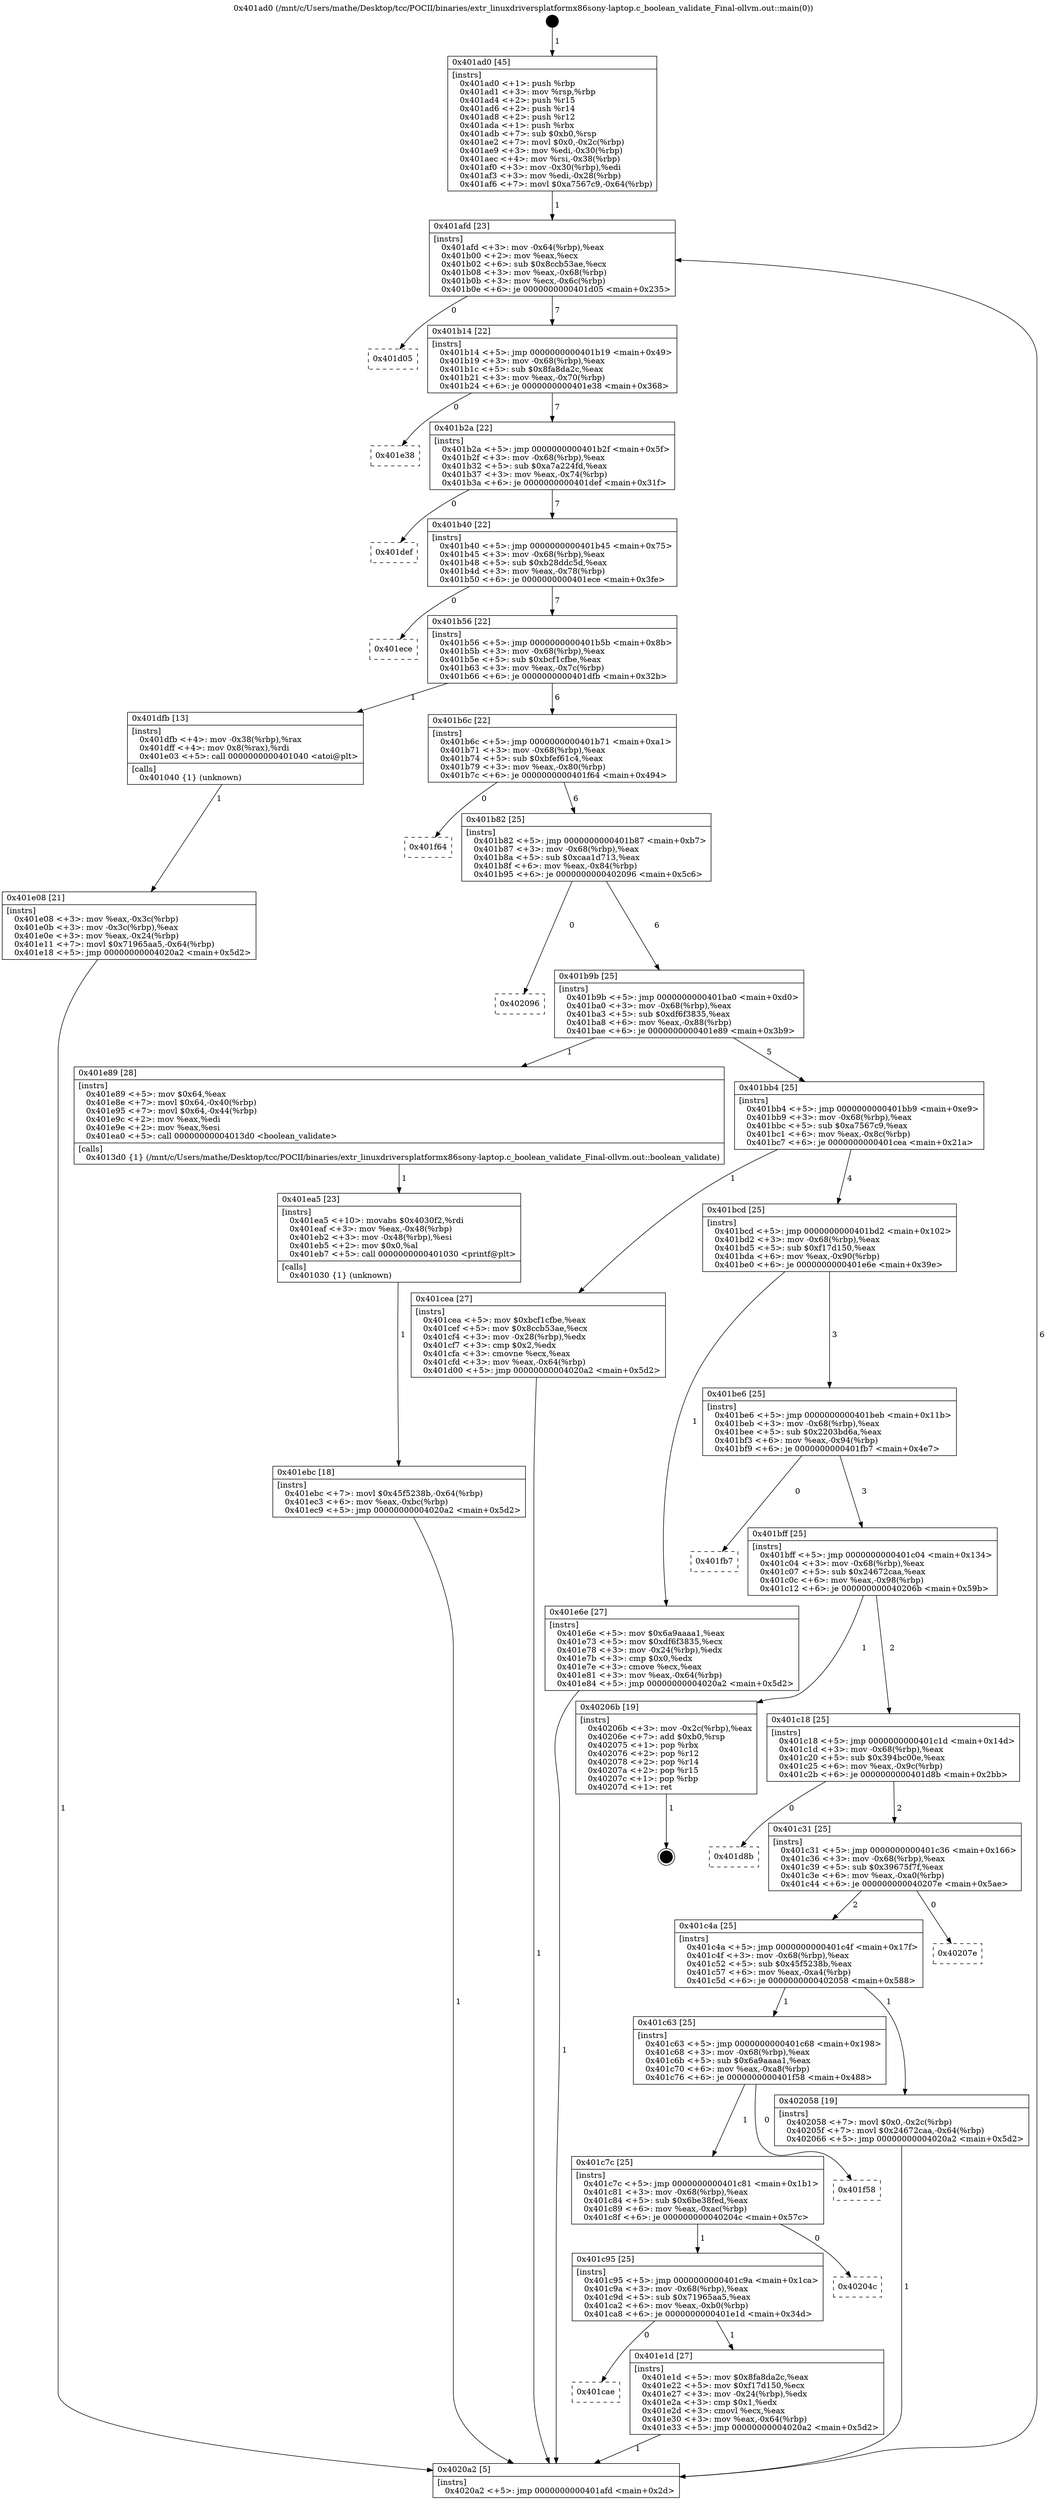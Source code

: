 digraph "0x401ad0" {
  label = "0x401ad0 (/mnt/c/Users/mathe/Desktop/tcc/POCII/binaries/extr_linuxdriversplatformx86sony-laptop.c_boolean_validate_Final-ollvm.out::main(0))"
  labelloc = "t"
  node[shape=record]

  Entry [label="",width=0.3,height=0.3,shape=circle,fillcolor=black,style=filled]
  "0x401afd" [label="{
     0x401afd [23]\l
     | [instrs]\l
     &nbsp;&nbsp;0x401afd \<+3\>: mov -0x64(%rbp),%eax\l
     &nbsp;&nbsp;0x401b00 \<+2\>: mov %eax,%ecx\l
     &nbsp;&nbsp;0x401b02 \<+6\>: sub $0x8ccb53ae,%ecx\l
     &nbsp;&nbsp;0x401b08 \<+3\>: mov %eax,-0x68(%rbp)\l
     &nbsp;&nbsp;0x401b0b \<+3\>: mov %ecx,-0x6c(%rbp)\l
     &nbsp;&nbsp;0x401b0e \<+6\>: je 0000000000401d05 \<main+0x235\>\l
  }"]
  "0x401d05" [label="{
     0x401d05\l
  }", style=dashed]
  "0x401b14" [label="{
     0x401b14 [22]\l
     | [instrs]\l
     &nbsp;&nbsp;0x401b14 \<+5\>: jmp 0000000000401b19 \<main+0x49\>\l
     &nbsp;&nbsp;0x401b19 \<+3\>: mov -0x68(%rbp),%eax\l
     &nbsp;&nbsp;0x401b1c \<+5\>: sub $0x8fa8da2c,%eax\l
     &nbsp;&nbsp;0x401b21 \<+3\>: mov %eax,-0x70(%rbp)\l
     &nbsp;&nbsp;0x401b24 \<+6\>: je 0000000000401e38 \<main+0x368\>\l
  }"]
  Exit [label="",width=0.3,height=0.3,shape=circle,fillcolor=black,style=filled,peripheries=2]
  "0x401e38" [label="{
     0x401e38\l
  }", style=dashed]
  "0x401b2a" [label="{
     0x401b2a [22]\l
     | [instrs]\l
     &nbsp;&nbsp;0x401b2a \<+5\>: jmp 0000000000401b2f \<main+0x5f\>\l
     &nbsp;&nbsp;0x401b2f \<+3\>: mov -0x68(%rbp),%eax\l
     &nbsp;&nbsp;0x401b32 \<+5\>: sub $0xa7a224fd,%eax\l
     &nbsp;&nbsp;0x401b37 \<+3\>: mov %eax,-0x74(%rbp)\l
     &nbsp;&nbsp;0x401b3a \<+6\>: je 0000000000401def \<main+0x31f\>\l
  }"]
  "0x401ebc" [label="{
     0x401ebc [18]\l
     | [instrs]\l
     &nbsp;&nbsp;0x401ebc \<+7\>: movl $0x45f5238b,-0x64(%rbp)\l
     &nbsp;&nbsp;0x401ec3 \<+6\>: mov %eax,-0xbc(%rbp)\l
     &nbsp;&nbsp;0x401ec9 \<+5\>: jmp 00000000004020a2 \<main+0x5d2\>\l
  }"]
  "0x401def" [label="{
     0x401def\l
  }", style=dashed]
  "0x401b40" [label="{
     0x401b40 [22]\l
     | [instrs]\l
     &nbsp;&nbsp;0x401b40 \<+5\>: jmp 0000000000401b45 \<main+0x75\>\l
     &nbsp;&nbsp;0x401b45 \<+3\>: mov -0x68(%rbp),%eax\l
     &nbsp;&nbsp;0x401b48 \<+5\>: sub $0xb28ddc5d,%eax\l
     &nbsp;&nbsp;0x401b4d \<+3\>: mov %eax,-0x78(%rbp)\l
     &nbsp;&nbsp;0x401b50 \<+6\>: je 0000000000401ece \<main+0x3fe\>\l
  }"]
  "0x401ea5" [label="{
     0x401ea5 [23]\l
     | [instrs]\l
     &nbsp;&nbsp;0x401ea5 \<+10\>: movabs $0x4030f2,%rdi\l
     &nbsp;&nbsp;0x401eaf \<+3\>: mov %eax,-0x48(%rbp)\l
     &nbsp;&nbsp;0x401eb2 \<+3\>: mov -0x48(%rbp),%esi\l
     &nbsp;&nbsp;0x401eb5 \<+2\>: mov $0x0,%al\l
     &nbsp;&nbsp;0x401eb7 \<+5\>: call 0000000000401030 \<printf@plt\>\l
     | [calls]\l
     &nbsp;&nbsp;0x401030 \{1\} (unknown)\l
  }"]
  "0x401ece" [label="{
     0x401ece\l
  }", style=dashed]
  "0x401b56" [label="{
     0x401b56 [22]\l
     | [instrs]\l
     &nbsp;&nbsp;0x401b56 \<+5\>: jmp 0000000000401b5b \<main+0x8b\>\l
     &nbsp;&nbsp;0x401b5b \<+3\>: mov -0x68(%rbp),%eax\l
     &nbsp;&nbsp;0x401b5e \<+5\>: sub $0xbcf1cfbe,%eax\l
     &nbsp;&nbsp;0x401b63 \<+3\>: mov %eax,-0x7c(%rbp)\l
     &nbsp;&nbsp;0x401b66 \<+6\>: je 0000000000401dfb \<main+0x32b\>\l
  }"]
  "0x401cae" [label="{
     0x401cae\l
  }", style=dashed]
  "0x401dfb" [label="{
     0x401dfb [13]\l
     | [instrs]\l
     &nbsp;&nbsp;0x401dfb \<+4\>: mov -0x38(%rbp),%rax\l
     &nbsp;&nbsp;0x401dff \<+4\>: mov 0x8(%rax),%rdi\l
     &nbsp;&nbsp;0x401e03 \<+5\>: call 0000000000401040 \<atoi@plt\>\l
     | [calls]\l
     &nbsp;&nbsp;0x401040 \{1\} (unknown)\l
  }"]
  "0x401b6c" [label="{
     0x401b6c [22]\l
     | [instrs]\l
     &nbsp;&nbsp;0x401b6c \<+5\>: jmp 0000000000401b71 \<main+0xa1\>\l
     &nbsp;&nbsp;0x401b71 \<+3\>: mov -0x68(%rbp),%eax\l
     &nbsp;&nbsp;0x401b74 \<+5\>: sub $0xbfef61c4,%eax\l
     &nbsp;&nbsp;0x401b79 \<+3\>: mov %eax,-0x80(%rbp)\l
     &nbsp;&nbsp;0x401b7c \<+6\>: je 0000000000401f64 \<main+0x494\>\l
  }"]
  "0x401e1d" [label="{
     0x401e1d [27]\l
     | [instrs]\l
     &nbsp;&nbsp;0x401e1d \<+5\>: mov $0x8fa8da2c,%eax\l
     &nbsp;&nbsp;0x401e22 \<+5\>: mov $0xf17d150,%ecx\l
     &nbsp;&nbsp;0x401e27 \<+3\>: mov -0x24(%rbp),%edx\l
     &nbsp;&nbsp;0x401e2a \<+3\>: cmp $0x1,%edx\l
     &nbsp;&nbsp;0x401e2d \<+3\>: cmovl %ecx,%eax\l
     &nbsp;&nbsp;0x401e30 \<+3\>: mov %eax,-0x64(%rbp)\l
     &nbsp;&nbsp;0x401e33 \<+5\>: jmp 00000000004020a2 \<main+0x5d2\>\l
  }"]
  "0x401f64" [label="{
     0x401f64\l
  }", style=dashed]
  "0x401b82" [label="{
     0x401b82 [25]\l
     | [instrs]\l
     &nbsp;&nbsp;0x401b82 \<+5\>: jmp 0000000000401b87 \<main+0xb7\>\l
     &nbsp;&nbsp;0x401b87 \<+3\>: mov -0x68(%rbp),%eax\l
     &nbsp;&nbsp;0x401b8a \<+5\>: sub $0xcaa1d713,%eax\l
     &nbsp;&nbsp;0x401b8f \<+6\>: mov %eax,-0x84(%rbp)\l
     &nbsp;&nbsp;0x401b95 \<+6\>: je 0000000000402096 \<main+0x5c6\>\l
  }"]
  "0x401c95" [label="{
     0x401c95 [25]\l
     | [instrs]\l
     &nbsp;&nbsp;0x401c95 \<+5\>: jmp 0000000000401c9a \<main+0x1ca\>\l
     &nbsp;&nbsp;0x401c9a \<+3\>: mov -0x68(%rbp),%eax\l
     &nbsp;&nbsp;0x401c9d \<+5\>: sub $0x71965aa5,%eax\l
     &nbsp;&nbsp;0x401ca2 \<+6\>: mov %eax,-0xb0(%rbp)\l
     &nbsp;&nbsp;0x401ca8 \<+6\>: je 0000000000401e1d \<main+0x34d\>\l
  }"]
  "0x402096" [label="{
     0x402096\l
  }", style=dashed]
  "0x401b9b" [label="{
     0x401b9b [25]\l
     | [instrs]\l
     &nbsp;&nbsp;0x401b9b \<+5\>: jmp 0000000000401ba0 \<main+0xd0\>\l
     &nbsp;&nbsp;0x401ba0 \<+3\>: mov -0x68(%rbp),%eax\l
     &nbsp;&nbsp;0x401ba3 \<+5\>: sub $0xdf6f3835,%eax\l
     &nbsp;&nbsp;0x401ba8 \<+6\>: mov %eax,-0x88(%rbp)\l
     &nbsp;&nbsp;0x401bae \<+6\>: je 0000000000401e89 \<main+0x3b9\>\l
  }"]
  "0x40204c" [label="{
     0x40204c\l
  }", style=dashed]
  "0x401e89" [label="{
     0x401e89 [28]\l
     | [instrs]\l
     &nbsp;&nbsp;0x401e89 \<+5\>: mov $0x64,%eax\l
     &nbsp;&nbsp;0x401e8e \<+7\>: movl $0x64,-0x40(%rbp)\l
     &nbsp;&nbsp;0x401e95 \<+7\>: movl $0x64,-0x44(%rbp)\l
     &nbsp;&nbsp;0x401e9c \<+2\>: mov %eax,%edi\l
     &nbsp;&nbsp;0x401e9e \<+2\>: mov %eax,%esi\l
     &nbsp;&nbsp;0x401ea0 \<+5\>: call 00000000004013d0 \<boolean_validate\>\l
     | [calls]\l
     &nbsp;&nbsp;0x4013d0 \{1\} (/mnt/c/Users/mathe/Desktop/tcc/POCII/binaries/extr_linuxdriversplatformx86sony-laptop.c_boolean_validate_Final-ollvm.out::boolean_validate)\l
  }"]
  "0x401bb4" [label="{
     0x401bb4 [25]\l
     | [instrs]\l
     &nbsp;&nbsp;0x401bb4 \<+5\>: jmp 0000000000401bb9 \<main+0xe9\>\l
     &nbsp;&nbsp;0x401bb9 \<+3\>: mov -0x68(%rbp),%eax\l
     &nbsp;&nbsp;0x401bbc \<+5\>: sub $0xa7567c9,%eax\l
     &nbsp;&nbsp;0x401bc1 \<+6\>: mov %eax,-0x8c(%rbp)\l
     &nbsp;&nbsp;0x401bc7 \<+6\>: je 0000000000401cea \<main+0x21a\>\l
  }"]
  "0x401c7c" [label="{
     0x401c7c [25]\l
     | [instrs]\l
     &nbsp;&nbsp;0x401c7c \<+5\>: jmp 0000000000401c81 \<main+0x1b1\>\l
     &nbsp;&nbsp;0x401c81 \<+3\>: mov -0x68(%rbp),%eax\l
     &nbsp;&nbsp;0x401c84 \<+5\>: sub $0x6be38fed,%eax\l
     &nbsp;&nbsp;0x401c89 \<+6\>: mov %eax,-0xac(%rbp)\l
     &nbsp;&nbsp;0x401c8f \<+6\>: je 000000000040204c \<main+0x57c\>\l
  }"]
  "0x401cea" [label="{
     0x401cea [27]\l
     | [instrs]\l
     &nbsp;&nbsp;0x401cea \<+5\>: mov $0xbcf1cfbe,%eax\l
     &nbsp;&nbsp;0x401cef \<+5\>: mov $0x8ccb53ae,%ecx\l
     &nbsp;&nbsp;0x401cf4 \<+3\>: mov -0x28(%rbp),%edx\l
     &nbsp;&nbsp;0x401cf7 \<+3\>: cmp $0x2,%edx\l
     &nbsp;&nbsp;0x401cfa \<+3\>: cmovne %ecx,%eax\l
     &nbsp;&nbsp;0x401cfd \<+3\>: mov %eax,-0x64(%rbp)\l
     &nbsp;&nbsp;0x401d00 \<+5\>: jmp 00000000004020a2 \<main+0x5d2\>\l
  }"]
  "0x401bcd" [label="{
     0x401bcd [25]\l
     | [instrs]\l
     &nbsp;&nbsp;0x401bcd \<+5\>: jmp 0000000000401bd2 \<main+0x102\>\l
     &nbsp;&nbsp;0x401bd2 \<+3\>: mov -0x68(%rbp),%eax\l
     &nbsp;&nbsp;0x401bd5 \<+5\>: sub $0xf17d150,%eax\l
     &nbsp;&nbsp;0x401bda \<+6\>: mov %eax,-0x90(%rbp)\l
     &nbsp;&nbsp;0x401be0 \<+6\>: je 0000000000401e6e \<main+0x39e\>\l
  }"]
  "0x4020a2" [label="{
     0x4020a2 [5]\l
     | [instrs]\l
     &nbsp;&nbsp;0x4020a2 \<+5\>: jmp 0000000000401afd \<main+0x2d\>\l
  }"]
  "0x401ad0" [label="{
     0x401ad0 [45]\l
     | [instrs]\l
     &nbsp;&nbsp;0x401ad0 \<+1\>: push %rbp\l
     &nbsp;&nbsp;0x401ad1 \<+3\>: mov %rsp,%rbp\l
     &nbsp;&nbsp;0x401ad4 \<+2\>: push %r15\l
     &nbsp;&nbsp;0x401ad6 \<+2\>: push %r14\l
     &nbsp;&nbsp;0x401ad8 \<+2\>: push %r12\l
     &nbsp;&nbsp;0x401ada \<+1\>: push %rbx\l
     &nbsp;&nbsp;0x401adb \<+7\>: sub $0xb0,%rsp\l
     &nbsp;&nbsp;0x401ae2 \<+7\>: movl $0x0,-0x2c(%rbp)\l
     &nbsp;&nbsp;0x401ae9 \<+3\>: mov %edi,-0x30(%rbp)\l
     &nbsp;&nbsp;0x401aec \<+4\>: mov %rsi,-0x38(%rbp)\l
     &nbsp;&nbsp;0x401af0 \<+3\>: mov -0x30(%rbp),%edi\l
     &nbsp;&nbsp;0x401af3 \<+3\>: mov %edi,-0x28(%rbp)\l
     &nbsp;&nbsp;0x401af6 \<+7\>: movl $0xa7567c9,-0x64(%rbp)\l
  }"]
  "0x401e08" [label="{
     0x401e08 [21]\l
     | [instrs]\l
     &nbsp;&nbsp;0x401e08 \<+3\>: mov %eax,-0x3c(%rbp)\l
     &nbsp;&nbsp;0x401e0b \<+3\>: mov -0x3c(%rbp),%eax\l
     &nbsp;&nbsp;0x401e0e \<+3\>: mov %eax,-0x24(%rbp)\l
     &nbsp;&nbsp;0x401e11 \<+7\>: movl $0x71965aa5,-0x64(%rbp)\l
     &nbsp;&nbsp;0x401e18 \<+5\>: jmp 00000000004020a2 \<main+0x5d2\>\l
  }"]
  "0x401f58" [label="{
     0x401f58\l
  }", style=dashed]
  "0x401e6e" [label="{
     0x401e6e [27]\l
     | [instrs]\l
     &nbsp;&nbsp;0x401e6e \<+5\>: mov $0x6a9aaaa1,%eax\l
     &nbsp;&nbsp;0x401e73 \<+5\>: mov $0xdf6f3835,%ecx\l
     &nbsp;&nbsp;0x401e78 \<+3\>: mov -0x24(%rbp),%edx\l
     &nbsp;&nbsp;0x401e7b \<+3\>: cmp $0x0,%edx\l
     &nbsp;&nbsp;0x401e7e \<+3\>: cmove %ecx,%eax\l
     &nbsp;&nbsp;0x401e81 \<+3\>: mov %eax,-0x64(%rbp)\l
     &nbsp;&nbsp;0x401e84 \<+5\>: jmp 00000000004020a2 \<main+0x5d2\>\l
  }"]
  "0x401be6" [label="{
     0x401be6 [25]\l
     | [instrs]\l
     &nbsp;&nbsp;0x401be6 \<+5\>: jmp 0000000000401beb \<main+0x11b\>\l
     &nbsp;&nbsp;0x401beb \<+3\>: mov -0x68(%rbp),%eax\l
     &nbsp;&nbsp;0x401bee \<+5\>: sub $0x2203bd6a,%eax\l
     &nbsp;&nbsp;0x401bf3 \<+6\>: mov %eax,-0x94(%rbp)\l
     &nbsp;&nbsp;0x401bf9 \<+6\>: je 0000000000401fb7 \<main+0x4e7\>\l
  }"]
  "0x401c63" [label="{
     0x401c63 [25]\l
     | [instrs]\l
     &nbsp;&nbsp;0x401c63 \<+5\>: jmp 0000000000401c68 \<main+0x198\>\l
     &nbsp;&nbsp;0x401c68 \<+3\>: mov -0x68(%rbp),%eax\l
     &nbsp;&nbsp;0x401c6b \<+5\>: sub $0x6a9aaaa1,%eax\l
     &nbsp;&nbsp;0x401c70 \<+6\>: mov %eax,-0xa8(%rbp)\l
     &nbsp;&nbsp;0x401c76 \<+6\>: je 0000000000401f58 \<main+0x488\>\l
  }"]
  "0x401fb7" [label="{
     0x401fb7\l
  }", style=dashed]
  "0x401bff" [label="{
     0x401bff [25]\l
     | [instrs]\l
     &nbsp;&nbsp;0x401bff \<+5\>: jmp 0000000000401c04 \<main+0x134\>\l
     &nbsp;&nbsp;0x401c04 \<+3\>: mov -0x68(%rbp),%eax\l
     &nbsp;&nbsp;0x401c07 \<+5\>: sub $0x24672caa,%eax\l
     &nbsp;&nbsp;0x401c0c \<+6\>: mov %eax,-0x98(%rbp)\l
     &nbsp;&nbsp;0x401c12 \<+6\>: je 000000000040206b \<main+0x59b\>\l
  }"]
  "0x402058" [label="{
     0x402058 [19]\l
     | [instrs]\l
     &nbsp;&nbsp;0x402058 \<+7\>: movl $0x0,-0x2c(%rbp)\l
     &nbsp;&nbsp;0x40205f \<+7\>: movl $0x24672caa,-0x64(%rbp)\l
     &nbsp;&nbsp;0x402066 \<+5\>: jmp 00000000004020a2 \<main+0x5d2\>\l
  }"]
  "0x40206b" [label="{
     0x40206b [19]\l
     | [instrs]\l
     &nbsp;&nbsp;0x40206b \<+3\>: mov -0x2c(%rbp),%eax\l
     &nbsp;&nbsp;0x40206e \<+7\>: add $0xb0,%rsp\l
     &nbsp;&nbsp;0x402075 \<+1\>: pop %rbx\l
     &nbsp;&nbsp;0x402076 \<+2\>: pop %r12\l
     &nbsp;&nbsp;0x402078 \<+2\>: pop %r14\l
     &nbsp;&nbsp;0x40207a \<+2\>: pop %r15\l
     &nbsp;&nbsp;0x40207c \<+1\>: pop %rbp\l
     &nbsp;&nbsp;0x40207d \<+1\>: ret\l
  }"]
  "0x401c18" [label="{
     0x401c18 [25]\l
     | [instrs]\l
     &nbsp;&nbsp;0x401c18 \<+5\>: jmp 0000000000401c1d \<main+0x14d\>\l
     &nbsp;&nbsp;0x401c1d \<+3\>: mov -0x68(%rbp),%eax\l
     &nbsp;&nbsp;0x401c20 \<+5\>: sub $0x394bc00e,%eax\l
     &nbsp;&nbsp;0x401c25 \<+6\>: mov %eax,-0x9c(%rbp)\l
     &nbsp;&nbsp;0x401c2b \<+6\>: je 0000000000401d8b \<main+0x2bb\>\l
  }"]
  "0x401c4a" [label="{
     0x401c4a [25]\l
     | [instrs]\l
     &nbsp;&nbsp;0x401c4a \<+5\>: jmp 0000000000401c4f \<main+0x17f\>\l
     &nbsp;&nbsp;0x401c4f \<+3\>: mov -0x68(%rbp),%eax\l
     &nbsp;&nbsp;0x401c52 \<+5\>: sub $0x45f5238b,%eax\l
     &nbsp;&nbsp;0x401c57 \<+6\>: mov %eax,-0xa4(%rbp)\l
     &nbsp;&nbsp;0x401c5d \<+6\>: je 0000000000402058 \<main+0x588\>\l
  }"]
  "0x401d8b" [label="{
     0x401d8b\l
  }", style=dashed]
  "0x401c31" [label="{
     0x401c31 [25]\l
     | [instrs]\l
     &nbsp;&nbsp;0x401c31 \<+5\>: jmp 0000000000401c36 \<main+0x166\>\l
     &nbsp;&nbsp;0x401c36 \<+3\>: mov -0x68(%rbp),%eax\l
     &nbsp;&nbsp;0x401c39 \<+5\>: sub $0x39675f7f,%eax\l
     &nbsp;&nbsp;0x401c3e \<+6\>: mov %eax,-0xa0(%rbp)\l
     &nbsp;&nbsp;0x401c44 \<+6\>: je 000000000040207e \<main+0x5ae\>\l
  }"]
  "0x40207e" [label="{
     0x40207e\l
  }", style=dashed]
  Entry -> "0x401ad0" [label=" 1"]
  "0x401afd" -> "0x401d05" [label=" 0"]
  "0x401afd" -> "0x401b14" [label=" 7"]
  "0x40206b" -> Exit [label=" 1"]
  "0x401b14" -> "0x401e38" [label=" 0"]
  "0x401b14" -> "0x401b2a" [label=" 7"]
  "0x402058" -> "0x4020a2" [label=" 1"]
  "0x401b2a" -> "0x401def" [label=" 0"]
  "0x401b2a" -> "0x401b40" [label=" 7"]
  "0x401ebc" -> "0x4020a2" [label=" 1"]
  "0x401b40" -> "0x401ece" [label=" 0"]
  "0x401b40" -> "0x401b56" [label=" 7"]
  "0x401ea5" -> "0x401ebc" [label=" 1"]
  "0x401b56" -> "0x401dfb" [label=" 1"]
  "0x401b56" -> "0x401b6c" [label=" 6"]
  "0x401e89" -> "0x401ea5" [label=" 1"]
  "0x401b6c" -> "0x401f64" [label=" 0"]
  "0x401b6c" -> "0x401b82" [label=" 6"]
  "0x401e6e" -> "0x4020a2" [label=" 1"]
  "0x401b82" -> "0x402096" [label=" 0"]
  "0x401b82" -> "0x401b9b" [label=" 6"]
  "0x401c95" -> "0x401cae" [label=" 0"]
  "0x401b9b" -> "0x401e89" [label=" 1"]
  "0x401b9b" -> "0x401bb4" [label=" 5"]
  "0x401c95" -> "0x401e1d" [label=" 1"]
  "0x401bb4" -> "0x401cea" [label=" 1"]
  "0x401bb4" -> "0x401bcd" [label=" 4"]
  "0x401cea" -> "0x4020a2" [label=" 1"]
  "0x401ad0" -> "0x401afd" [label=" 1"]
  "0x4020a2" -> "0x401afd" [label=" 6"]
  "0x401dfb" -> "0x401e08" [label=" 1"]
  "0x401e08" -> "0x4020a2" [label=" 1"]
  "0x401c7c" -> "0x401c95" [label=" 1"]
  "0x401bcd" -> "0x401e6e" [label=" 1"]
  "0x401bcd" -> "0x401be6" [label=" 3"]
  "0x401c7c" -> "0x40204c" [label=" 0"]
  "0x401be6" -> "0x401fb7" [label=" 0"]
  "0x401be6" -> "0x401bff" [label=" 3"]
  "0x401c63" -> "0x401c7c" [label=" 1"]
  "0x401bff" -> "0x40206b" [label=" 1"]
  "0x401bff" -> "0x401c18" [label=" 2"]
  "0x401c63" -> "0x401f58" [label=" 0"]
  "0x401c18" -> "0x401d8b" [label=" 0"]
  "0x401c18" -> "0x401c31" [label=" 2"]
  "0x401c4a" -> "0x401c63" [label=" 1"]
  "0x401c31" -> "0x40207e" [label=" 0"]
  "0x401c31" -> "0x401c4a" [label=" 2"]
  "0x401e1d" -> "0x4020a2" [label=" 1"]
  "0x401c4a" -> "0x402058" [label=" 1"]
}
